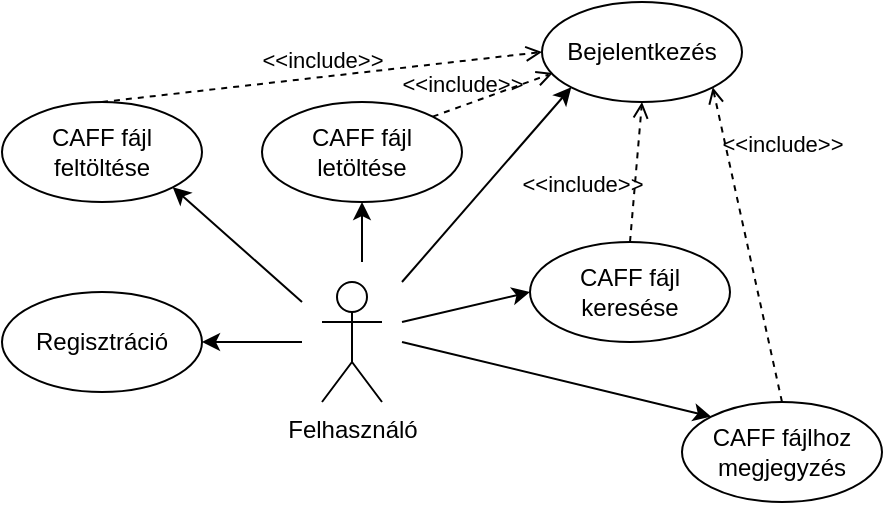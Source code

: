 <mxfile version="13.1.3" type="device"><diagram id="XGqscD9V3Xpy-Y4avy2a" name="Page-1"><mxGraphModel dx="716" dy="366" grid="1" gridSize="10" guides="1" tooltips="1" connect="1" arrows="1" fold="1" page="1" pageScale="1" pageWidth="827" pageHeight="1169" math="0" shadow="0"><root><mxCell id="0"/><mxCell id="1" parent="0"/><mxCell id="vH_wFQ1katMT3BsEXHij-1" value="Felhasználó" style="shape=umlActor;verticalLabelPosition=bottom;labelBackgroundColor=#ffffff;verticalAlign=top;html=1;outlineConnect=0;" vertex="1" parent="1"><mxGeometry x="210" y="210" width="30" height="60" as="geometry"/></mxCell><mxCell id="vH_wFQ1katMT3BsEXHij-2" value="Bejelentkezés" style="ellipse;whiteSpace=wrap;html=1;" vertex="1" parent="1"><mxGeometry x="320" y="70" width="100" height="50" as="geometry"/></mxCell><mxCell id="vH_wFQ1katMT3BsEXHij-3" value="Regisztráció" style="ellipse;whiteSpace=wrap;html=1;" vertex="1" parent="1"><mxGeometry x="50" y="215" width="100" height="50" as="geometry"/></mxCell><mxCell id="vH_wFQ1katMT3BsEXHij-6" value="CAFF fájl feltöltése" style="ellipse;whiteSpace=wrap;html=1;" vertex="1" parent="1"><mxGeometry x="50" y="120" width="100" height="50" as="geometry"/></mxCell><mxCell id="vH_wFQ1katMT3BsEXHij-7" value="CAFF fájl letöltése" style="ellipse;whiteSpace=wrap;html=1;" vertex="1" parent="1"><mxGeometry x="180" y="120" width="100" height="50" as="geometry"/></mxCell><mxCell id="vH_wFQ1katMT3BsEXHij-8" value="CAFF fájlhoz megjegyzés" style="ellipse;whiteSpace=wrap;html=1;" vertex="1" parent="1"><mxGeometry x="390" y="270" width="100" height="50" as="geometry"/></mxCell><mxCell id="vH_wFQ1katMT3BsEXHij-9" value="CAFF fájl keresése" style="ellipse;whiteSpace=wrap;html=1;" vertex="1" parent="1"><mxGeometry x="314" y="190" width="100" height="50" as="geometry"/></mxCell><mxCell id="vH_wFQ1katMT3BsEXHij-10" value="" style="endArrow=classic;html=1;entryX=1;entryY=0.5;entryDx=0;entryDy=0;" edge="1" parent="1" target="vH_wFQ1katMT3BsEXHij-3"><mxGeometry width="50" height="50" relative="1" as="geometry"><mxPoint x="200" y="240" as="sourcePoint"/><mxPoint x="140" y="340" as="targetPoint"/></mxGeometry></mxCell><mxCell id="vH_wFQ1katMT3BsEXHij-11" value="" style="endArrow=classic;html=1;entryX=1;entryY=1;entryDx=0;entryDy=0;" edge="1" parent="1" target="vH_wFQ1katMT3BsEXHij-6"><mxGeometry width="50" height="50" relative="1" as="geometry"><mxPoint x="200" y="220" as="sourcePoint"/><mxPoint x="170" y="280" as="targetPoint"/></mxGeometry></mxCell><mxCell id="vH_wFQ1katMT3BsEXHij-12" value="" style="endArrow=classic;html=1;entryX=0.5;entryY=1;entryDx=0;entryDy=0;" edge="1" parent="1" target="vH_wFQ1katMT3BsEXHij-7"><mxGeometry width="50" height="50" relative="1" as="geometry"><mxPoint x="230" y="200" as="sourcePoint"/><mxPoint x="330" y="180" as="targetPoint"/></mxGeometry></mxCell><mxCell id="vH_wFQ1katMT3BsEXHij-13" value="" style="endArrow=classic;html=1;entryX=0;entryY=0;entryDx=0;entryDy=0;" edge="1" parent="1" target="vH_wFQ1katMT3BsEXHij-8"><mxGeometry width="50" height="50" relative="1" as="geometry"><mxPoint x="250" y="240" as="sourcePoint"/><mxPoint x="280" y="300" as="targetPoint"/></mxGeometry></mxCell><mxCell id="vH_wFQ1katMT3BsEXHij-14" value="" style="endArrow=classic;html=1;entryX=0;entryY=0.5;entryDx=0;entryDy=0;" edge="1" parent="1" target="vH_wFQ1katMT3BsEXHij-9"><mxGeometry width="50" height="50" relative="1" as="geometry"><mxPoint x="250" y="230" as="sourcePoint"/><mxPoint x="330" y="170" as="targetPoint"/></mxGeometry></mxCell><mxCell id="vH_wFQ1katMT3BsEXHij-15" value="" style="endArrow=classic;html=1;entryX=0;entryY=1;entryDx=0;entryDy=0;" edge="1" parent="1" target="vH_wFQ1katMT3BsEXHij-2"><mxGeometry width="50" height="50" relative="1" as="geometry"><mxPoint x="250" y="210" as="sourcePoint"/><mxPoint x="460" y="130" as="targetPoint"/></mxGeometry></mxCell><mxCell id="vH_wFQ1katMT3BsEXHij-16" value="&amp;lt;&amp;lt;include&amp;gt;&amp;gt;" style="edgeStyle=none;html=1;endArrow=open;verticalAlign=bottom;dashed=1;labelBackgroundColor=none;exitX=0.5;exitY=0;exitDx=0;exitDy=0;entryX=0;entryY=0.5;entryDx=0;entryDy=0;" edge="1" parent="1" source="vH_wFQ1katMT3BsEXHij-6" target="vH_wFQ1katMT3BsEXHij-2"><mxGeometry width="160" relative="1" as="geometry"><mxPoint x="120" y="94.71" as="sourcePoint"/><mxPoint x="280" y="94.71" as="targetPoint"/></mxGeometry></mxCell><mxCell id="vH_wFQ1katMT3BsEXHij-18" value="&amp;lt;&amp;lt;include&amp;gt;&amp;gt;" style="edgeStyle=none;html=1;endArrow=open;verticalAlign=bottom;dashed=1;labelBackgroundColor=none;exitX=1;exitY=0;exitDx=0;exitDy=0;entryX=0.054;entryY=0.711;entryDx=0;entryDy=0;entryPerimeter=0;" edge="1" parent="1" source="vH_wFQ1katMT3BsEXHij-7" target="vH_wFQ1katMT3BsEXHij-2"><mxGeometry x="-0.494" y="2" width="160" relative="1" as="geometry"><mxPoint x="110" y="130" as="sourcePoint"/><mxPoint x="330.0" y="105" as="targetPoint"/><mxPoint as="offset"/></mxGeometry></mxCell><mxCell id="vH_wFQ1katMT3BsEXHij-19" value="&amp;lt;&amp;lt;include&amp;gt;&amp;gt;" style="edgeStyle=none;html=1;endArrow=open;verticalAlign=bottom;dashed=1;labelBackgroundColor=none;exitX=0.5;exitY=0;exitDx=0;exitDy=0;entryX=0.5;entryY=1;entryDx=0;entryDy=0;" edge="1" parent="1" source="vH_wFQ1katMT3BsEXHij-9" target="vH_wFQ1katMT3BsEXHij-2"><mxGeometry x="-0.491" y="26" width="160" relative="1" as="geometry"><mxPoint x="120" y="140" as="sourcePoint"/><mxPoint x="340.0" y="115" as="targetPoint"/><mxPoint as="offset"/></mxGeometry></mxCell><mxCell id="vH_wFQ1katMT3BsEXHij-20" value="&amp;lt;&amp;lt;include&amp;gt;&amp;gt;" style="edgeStyle=none;html=1;endArrow=open;verticalAlign=bottom;dashed=1;labelBackgroundColor=none;exitX=0.5;exitY=0;exitDx=0;exitDy=0;entryX=1;entryY=1;entryDx=0;entryDy=0;" edge="1" parent="1" source="vH_wFQ1katMT3BsEXHij-8" target="vH_wFQ1katMT3BsEXHij-2"><mxGeometry x="0.455" y="-26" width="160" relative="1" as="geometry"><mxPoint x="130" y="150" as="sourcePoint"/><mxPoint x="350.0" y="125" as="targetPoint"/><mxPoint as="offset"/></mxGeometry></mxCell></root></mxGraphModel></diagram></mxfile>